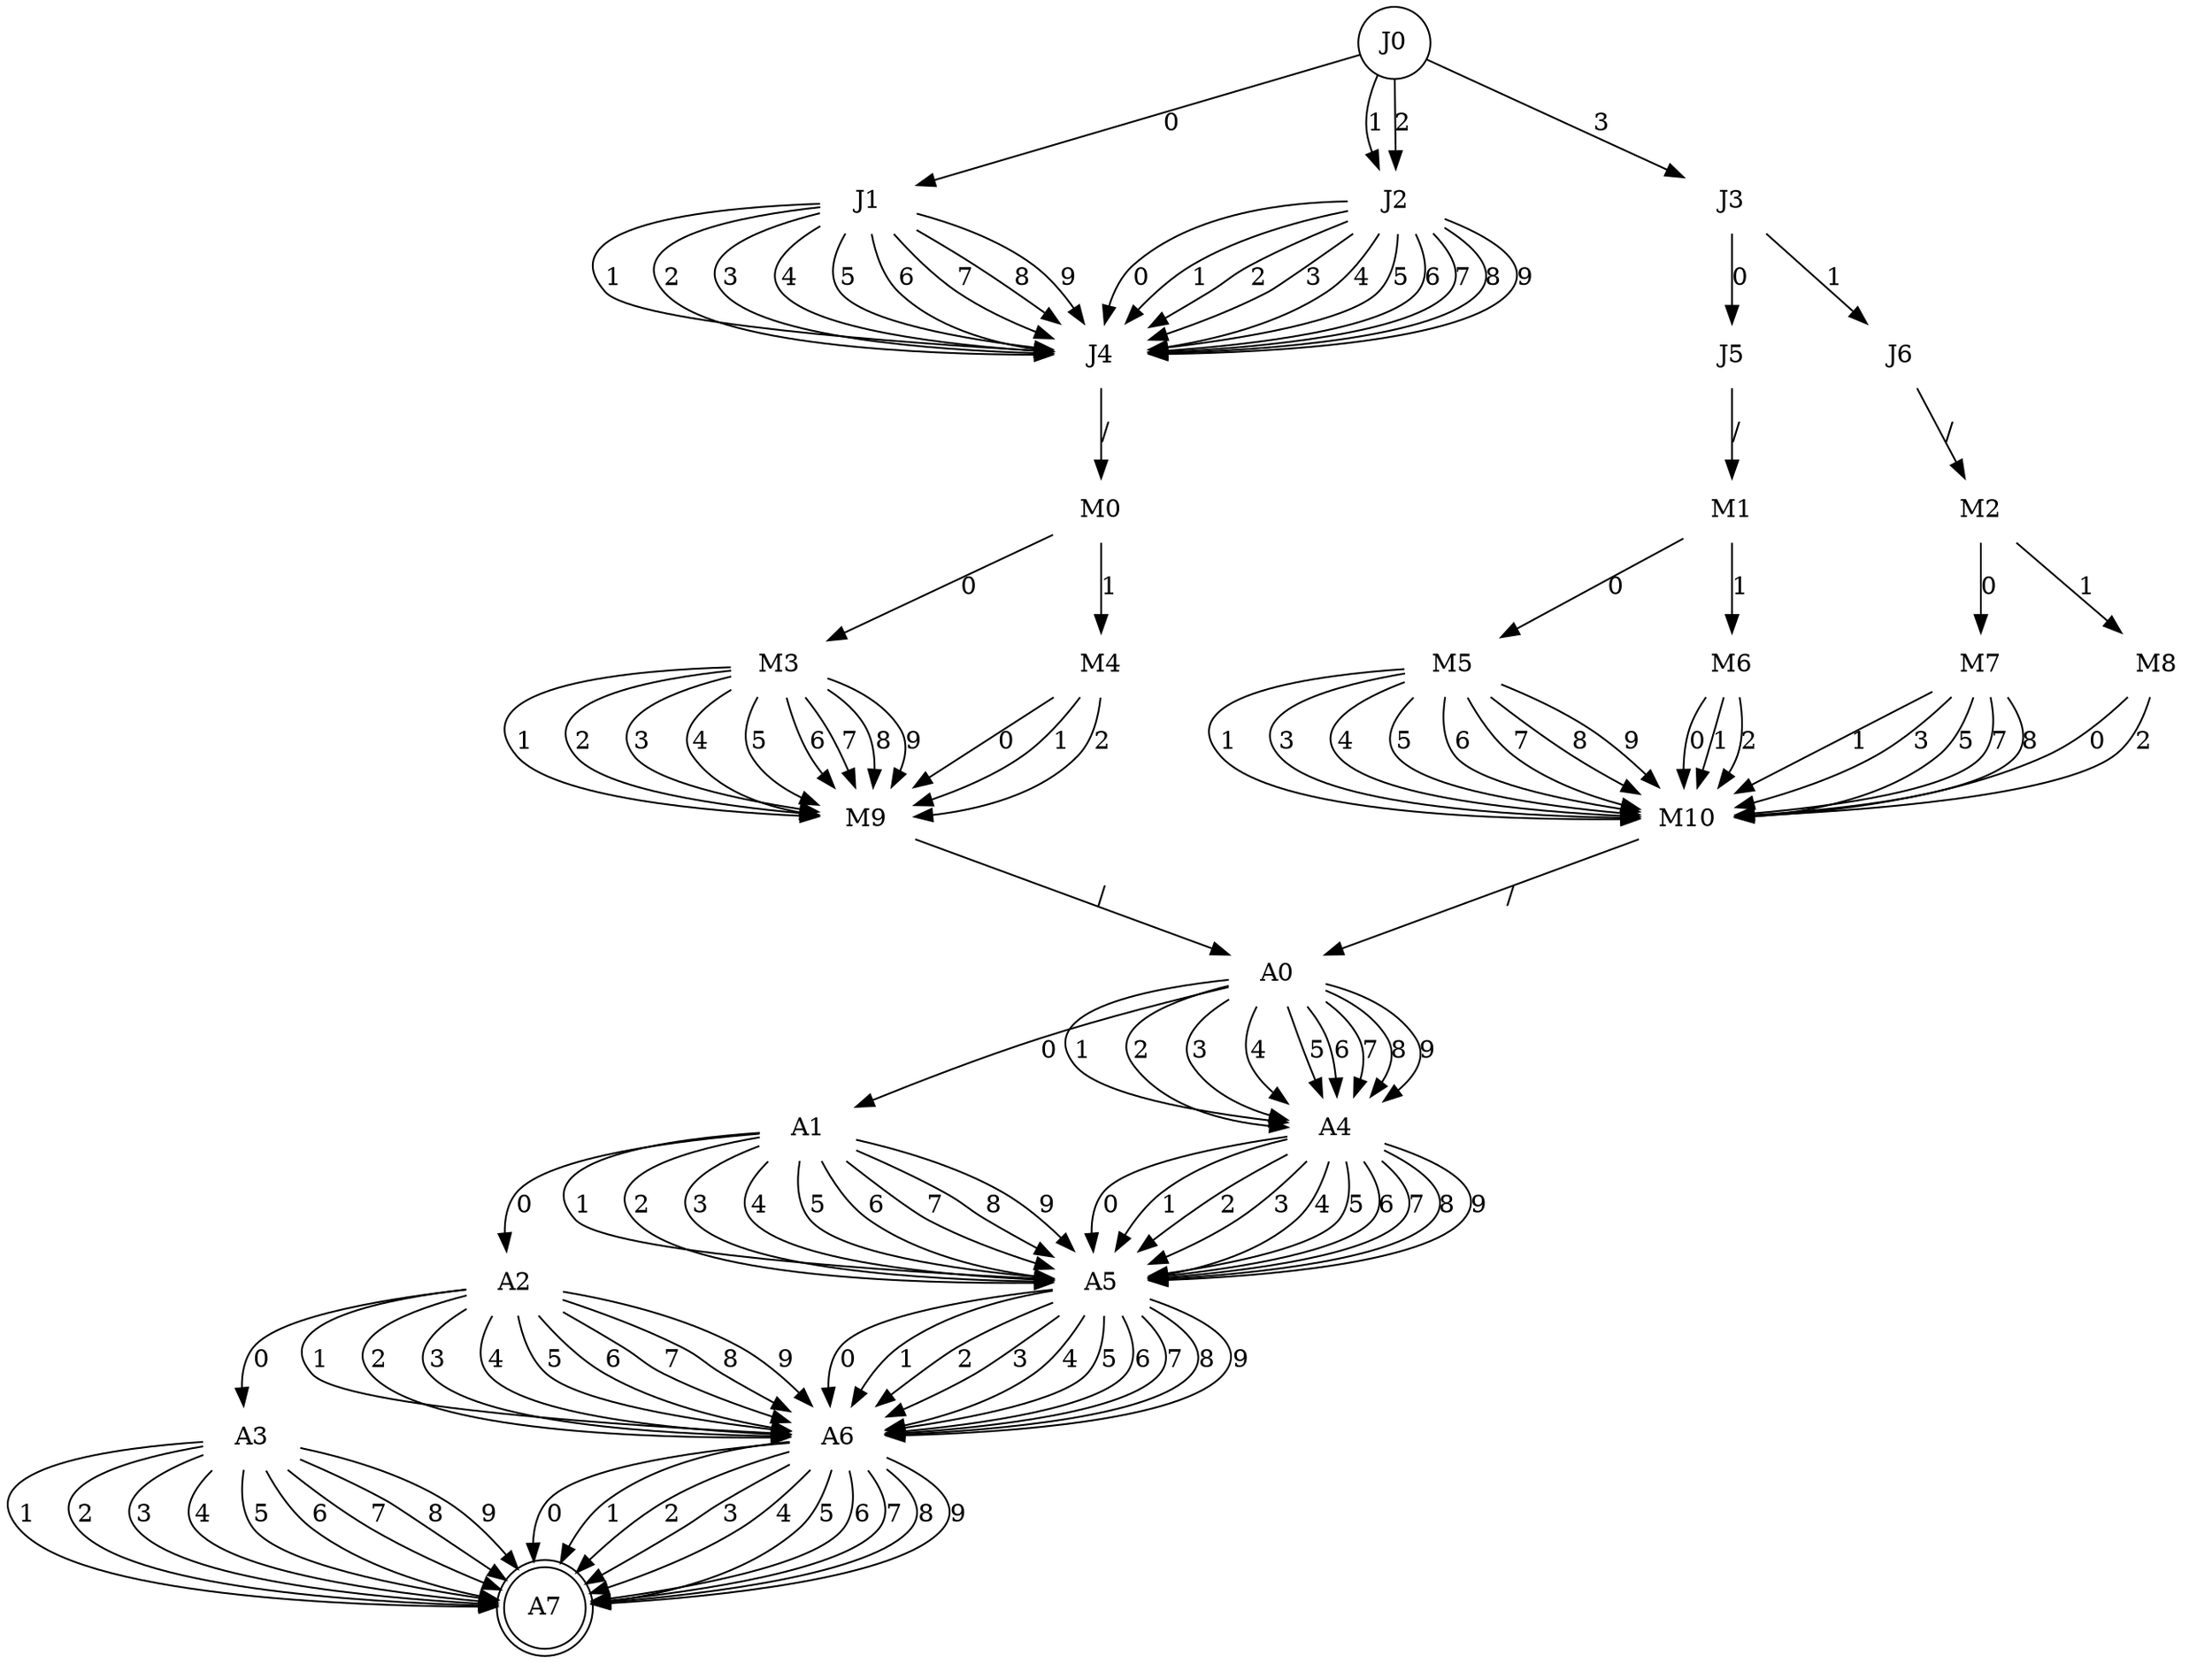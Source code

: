 digraph JJMMAAAA {
node [shape=plaintext];
J0 [shape=circle];
J0 -> J1[label="0"];
J0 -> J2[label="1"];
J0 -> J2[label="2"];
J0 -> J3[label="3"];
J1 -> J4[label="1"];
J1 -> J4[label="2"];
J1 -> J4[label="3"];
J1 -> J4[label="4"];
J1 -> J4[label="5"];
J1 -> J4[label="6"];
J1 -> J4[label="7"];
J1 -> J4[label="8"];
J1 -> J4[label="9"];
J2 -> J4[label="0"];
J2 -> J4[label="1"];
J2 -> J4[label="2"];
J2 -> J4[label="3"];
J2 -> J4[label="4"];
J2 -> J4[label="5"];
J2 -> J4[label="6"];
J2 -> J4[label="7"];
J2 -> J4[label="8"];
J2 -> J4[label="9"];
J3 -> J5[label="0"];
J3 -> J6[label="1"];
J4 -> M0[label="/"];
J5 -> M1[label="/"];
M10 -> A0[label="/"];
J6 -> M2[label="/"];
M0 -> M3[label="0"];
M0 -> M4[label="1"];
M1 -> M5[label="0"];
M1 -> M6[label="1"];
M2 -> M7[label="0"];
M2 -> M8[label="1"];
M3 -> M9[label="1"];
M3 -> M9[label="2"];
M3 -> M9[label="3"];
M3 -> M9[label="4"];
M3 -> M9[label="5"];
M3 -> M9[label="6"];
M3 -> M9[label="7"];
M3 -> M9[label="8"];
M3 -> M9[label="9"];
M4 -> M9[label="0"];
M4 -> M9[label="1"];
M4 -> M9[label="2"];
M5 -> M10[label="1"];
M5 -> M10[label="3"];
M5 -> M10[label="4"];
M5 -> M10[label="5"];
M5 -> M10[label="6"];
M5 -> M10[label="7"];
M5 -> M10[label="8"];
M5 -> M10[label="9"];
M6 -> M10[label="0"];
M6 -> M10[label="1"];
M6 -> M10[label="2"];
M7 -> M10[label="1"];
M7 -> M10[label="3"];
M7 -> M10[label="5"];
M7 -> M10[label="7"];
M7 -> M10[label="8"];
M8 -> M10[label="0"];
M8 -> M10[label="2"];
M9 -> A0[label="/"];
A0 -> A1[label="0"];
A0 -> A4[label="1"];
A0 -> A4[label="2"];
A0 -> A4[label="3"];
A0 -> A4[label="4"];
A0 -> A4[label="5"];
A0 -> A4[label="6"];
A0 -> A4[label="7"];
A0 -> A4[label="8"];
A0 -> A4[label="9"];
A1 -> A2[label="0"];
A1 -> A5[label="1"];
A1 -> A5[label="2"];
A1 -> A5[label="3"];
A1 -> A5[label="4"];
A1 -> A5[label="5"];
A1 -> A5[label="6"];
A1 -> A5[label="7"];
A1 -> A5[label="8"];
A1 -> A5[label="9"];
A2 -> A3[label="0"];
A2 -> A6[label="1"];
A2 -> A6[label="2"];
A2 -> A6[label="3"];
A2 -> A6[label="4"];
A2 -> A6[label="5"];
A2 -> A6[label="6"];
A2 -> A6[label="7"];
A2 -> A6[label="8"];
A2 -> A6[label="9"];
A3 -> A7[label="1"];
A3 -> A7[label="2"];
A3 -> A7[label="3"];
A3 -> A7[label="4"];
A3 -> A7[label="5"];
A3 -> A7[label="6"];
A3 -> A7[label="7"];
A3 -> A7[label="8"];
A3 -> A7[label="9"];
A4 -> A5[label="0"];
A4 -> A5[label="1"];
A4 -> A5[label="2"];
A4 -> A5[label="3"];
A4 -> A5[label="4"];
A4 -> A5[label="5"];
A4 -> A5[label="6"];
A4 -> A5[label="7"];
A4 -> A5[label="8"];
A4 -> A5[label="9"];
A5 -> A6[label="0"];
A5 -> A6[label="1"];
A5 -> A6[label="2"];
A5 -> A6[label="3"];
A5 -> A6[label="4"];
A5 -> A6[label="5"];
A5 -> A6[label="6"];
A5 -> A6[label="7"];
A5 -> A6[label="8"];
A5 -> A6[label="9"];
A6 -> A7[label="0"];
A6 -> A7[label="1"];
A6 -> A7[label="2"];
A6 -> A7[label="3"];
A6 -> A7[label="4"];
A6 -> A7[label="5"];
A6 -> A7[label="6"];
A6 -> A7[label="7"];
A6 -> A7[label="8"];
A6 -> A7[label="9"];
A7 [shape=doublecircle];
}
